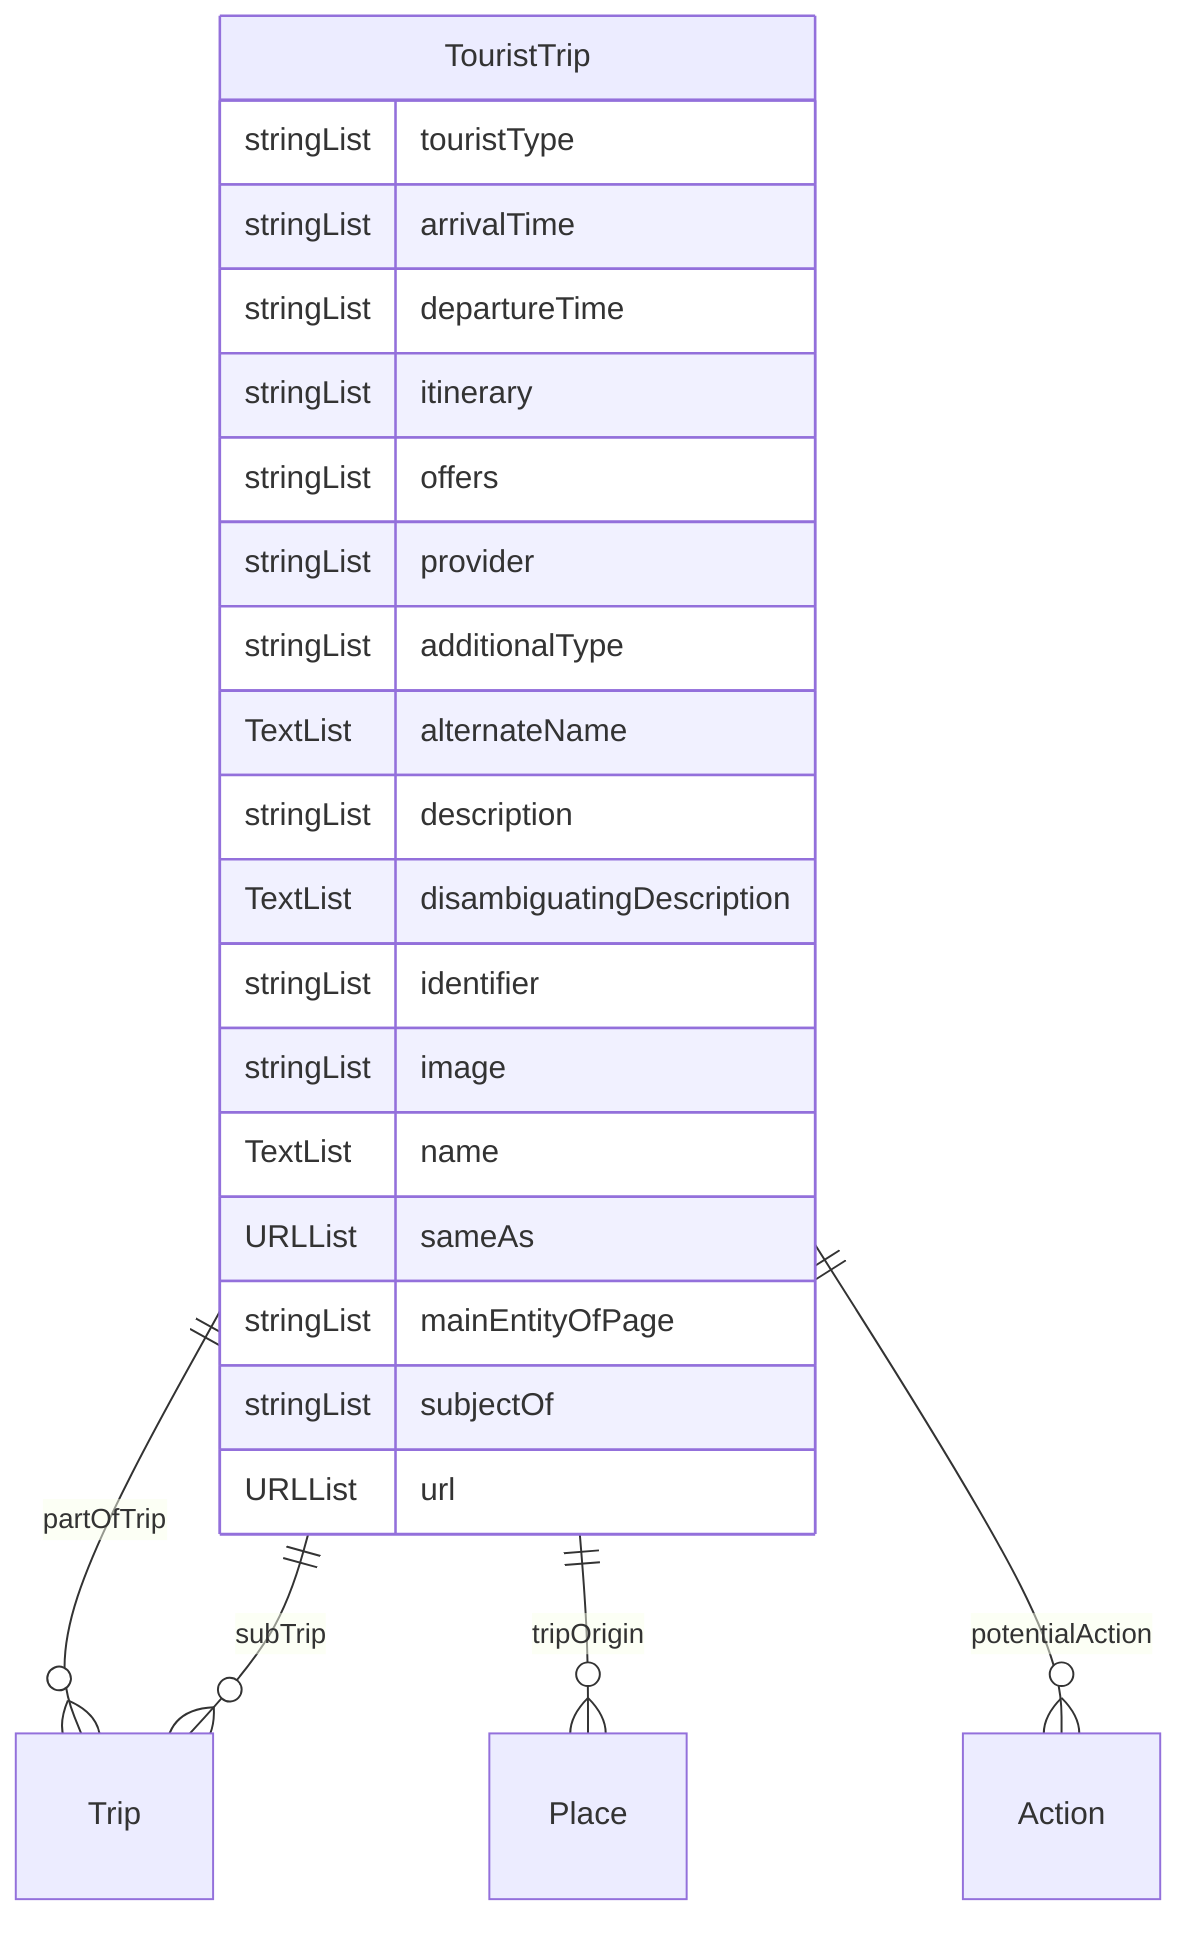 erDiagram
TouristTrip {
    stringList touristType  
    stringList arrivalTime  
    stringList departureTime  
    stringList itinerary  
    stringList offers  
    stringList provider  
    stringList additionalType  
    TextList alternateName  
    stringList description  
    TextList disambiguatingDescription  
    stringList identifier  
    stringList image  
    TextList name  
    URLList sameAs  
    stringList mainEntityOfPage  
    stringList subjectOf  
    URLList url  
}

TouristTrip ||--}o Trip : "partOfTrip"
TouristTrip ||--}o Trip : "subTrip"
TouristTrip ||--}o Place : "tripOrigin"
TouristTrip ||--}o Action : "potentialAction"